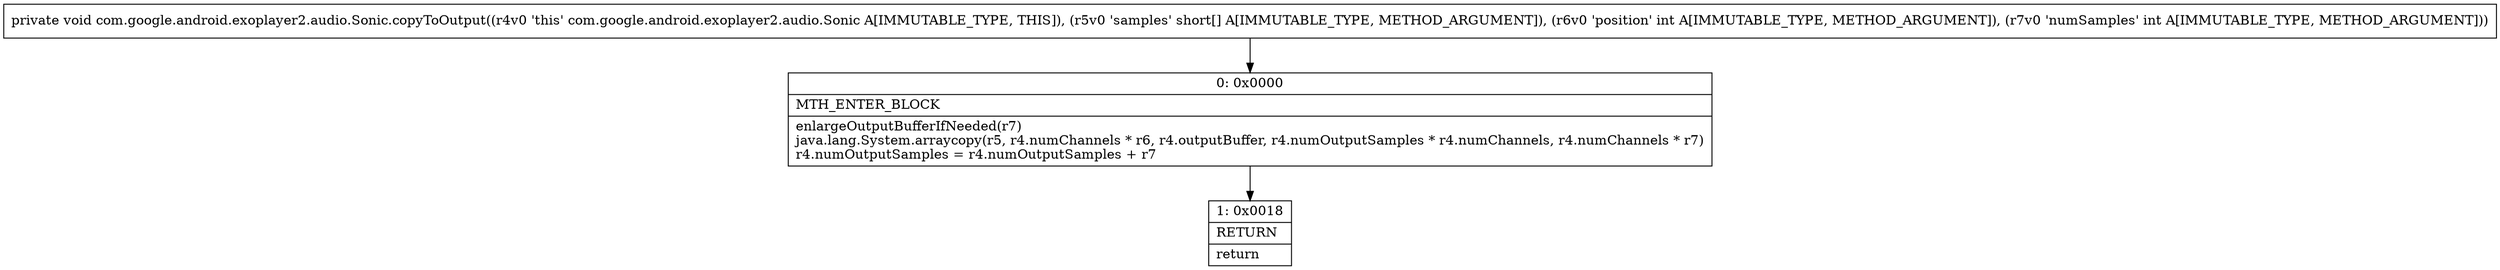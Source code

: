 digraph "CFG forcom.google.android.exoplayer2.audio.Sonic.copyToOutput([SII)V" {
Node_0 [shape=record,label="{0\:\ 0x0000|MTH_ENTER_BLOCK\l|enlargeOutputBufferIfNeeded(r7)\ljava.lang.System.arraycopy(r5, r4.numChannels * r6, r4.outputBuffer, r4.numOutputSamples * r4.numChannels, r4.numChannels * r7)\lr4.numOutputSamples = r4.numOutputSamples + r7\l}"];
Node_1 [shape=record,label="{1\:\ 0x0018|RETURN\l|return\l}"];
MethodNode[shape=record,label="{private void com.google.android.exoplayer2.audio.Sonic.copyToOutput((r4v0 'this' com.google.android.exoplayer2.audio.Sonic A[IMMUTABLE_TYPE, THIS]), (r5v0 'samples' short[] A[IMMUTABLE_TYPE, METHOD_ARGUMENT]), (r6v0 'position' int A[IMMUTABLE_TYPE, METHOD_ARGUMENT]), (r7v0 'numSamples' int A[IMMUTABLE_TYPE, METHOD_ARGUMENT])) }"];
MethodNode -> Node_0;
Node_0 -> Node_1;
}

